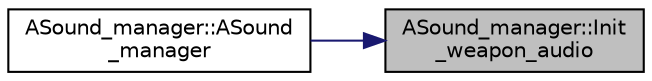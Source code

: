 digraph "ASound_manager::Init_weapon_audio"
{
 // LATEX_PDF_SIZE
  edge [fontname="Helvetica",fontsize="10",labelfontname="Helvetica",labelfontsize="10"];
  node [fontname="Helvetica",fontsize="10",shape=record];
  rankdir="RL";
  Node1 [label="ASound_manager::Init\l_weapon_audio",height=0.2,width=0.4,color="black", fillcolor="grey75", style="filled", fontcolor="black",tooltip="무기 오디오 초기화"];
  Node1 -> Node2 [dir="back",color="midnightblue",fontsize="10",style="solid",fontname="Helvetica"];
  Node2 [label="ASound_manager::ASound\l_manager",height=0.2,width=0.4,color="black", fillcolor="white", style="filled",URL="$class_a_sound__manager.html#a96424c7cc0b1784e4568669f4700e8cc",tooltip=" "];
}
